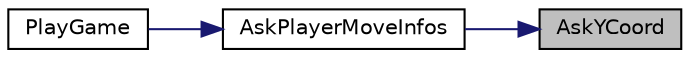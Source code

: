 digraph "AskYCoord"
{
 // LATEX_PDF_SIZE
  edge [fontname="Helvetica",fontsize="10",labelfontname="Helvetica",labelfontsize="10"];
  node [fontname="Helvetica",fontsize="10",shape=record];
  rankdir="RL";
  Node36 [label="AskYCoord",height=0.2,width=0.4,color="black", fillcolor="grey75", style="filled", fontcolor="black",tooltip="Asks to the player coordinates for line."];
  Node36 -> Node37 [dir="back",color="midnightblue",fontsize="10",style="solid",fontname="Helvetica"];
  Node37 [label="AskPlayerMoveInfos",height=0.2,width=0.4,color="black", fillcolor="white", style="filled",URL="$game_8cpp.html#ada8c7965670190c78206c75f6976a748",tooltip="Asks to the player the coordinates for column and line, and the direction of the move."];
  Node37 -> Node38 [dir="back",color="midnightblue",fontsize="10",style="solid",fontname="Helvetica"];
  Node38 [label="PlayGame",height=0.2,width=0.4,color="black", fillcolor="white", style="filled",URL="$game_8cpp.html#a16d69d7370efc79d02a6903d1f2fb5d0",tooltip="Plays the game with all sets parameters."];
}
